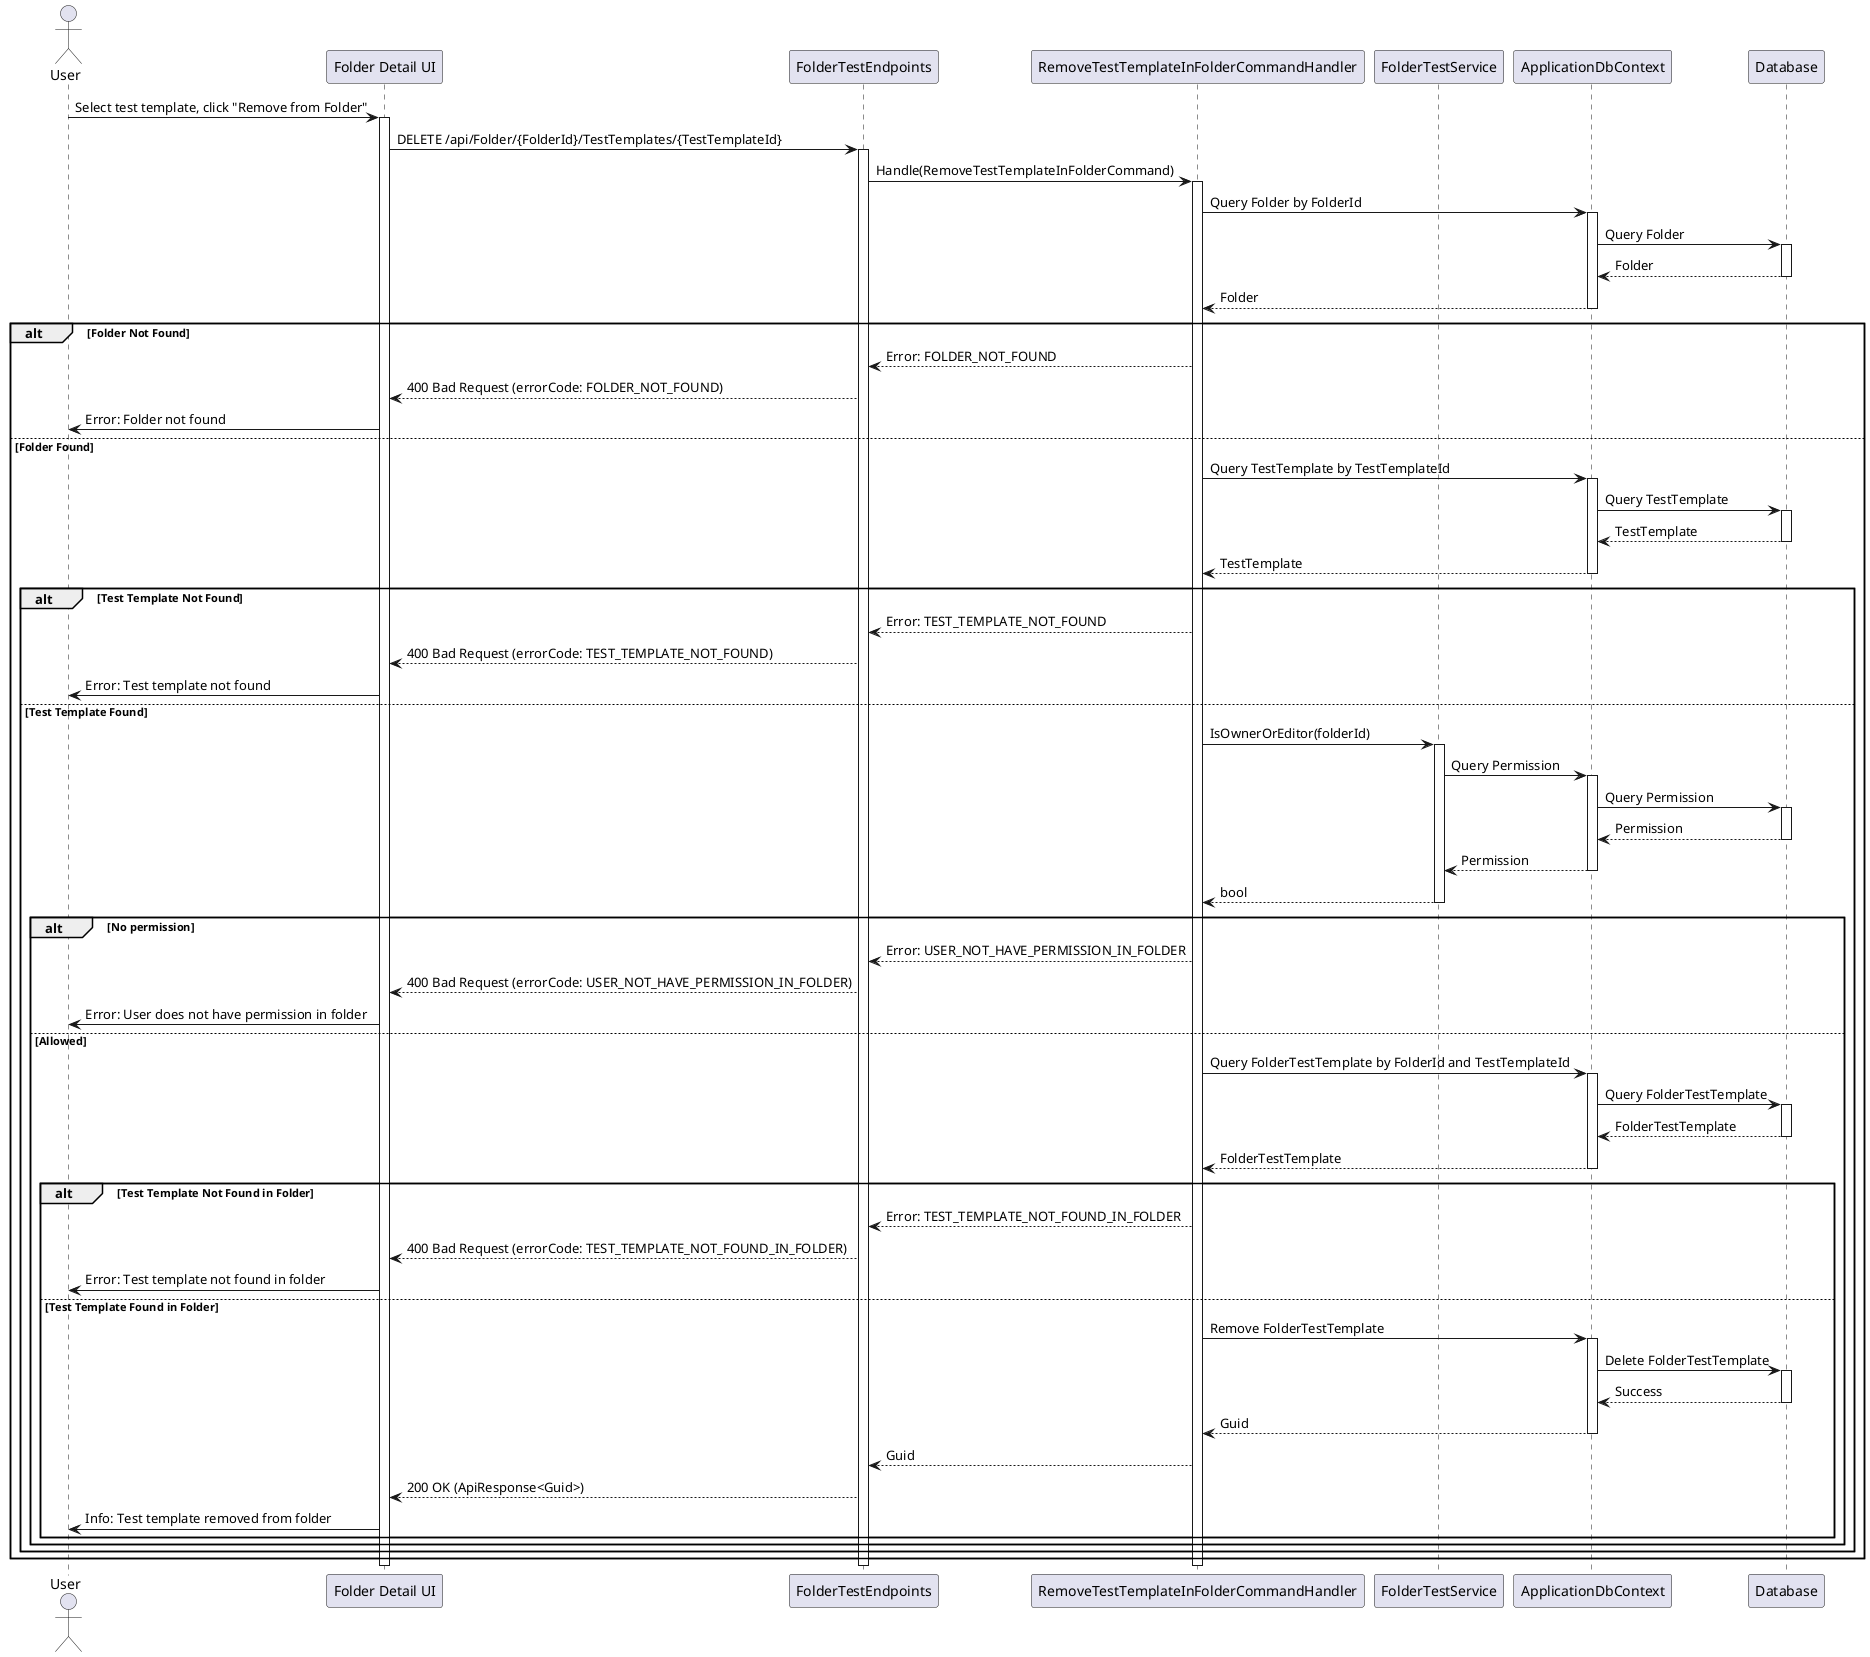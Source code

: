 @startuml
actor User
participant "Folder Detail UI" as UI
participant FolderTestEndpoints
participant RemoveTestTemplateInFolderCommandHandler as Handler
participant FolderTestService
participant ApplicationDbContext
participant Database

User -> UI : Select test template, click "Remove from Folder"
activate UI
UI -> FolderTestEndpoints : DELETE /api/Folder/{FolderId}/TestTemplates/{TestTemplateId}
activate FolderTestEndpoints
FolderTestEndpoints -> Handler : Handle(RemoveTestTemplateInFolderCommand)
activate Handler
Handler -> ApplicationDbContext : Query Folder by FolderId
activate ApplicationDbContext
ApplicationDbContext -> Database : Query Folder
activate Database
Database --> ApplicationDbContext : Folder
deactivate Database
ApplicationDbContext --> Handler : Folder
deactivate ApplicationDbContext
alt Folder Not Found
    Handler --> FolderTestEndpoints : Error: FOLDER_NOT_FOUND
    FolderTestEndpoints --> UI : 400 Bad Request (errorCode: FOLDER_NOT_FOUND)
    UI -> User : Error: Folder not found
else Folder Found
    Handler -> ApplicationDbContext : Query TestTemplate by TestTemplateId
    activate ApplicationDbContext
    ApplicationDbContext -> Database : Query TestTemplate
    activate Database
    Database --> ApplicationDbContext : TestTemplate
    deactivate Database
    ApplicationDbContext --> Handler : TestTemplate
    deactivate ApplicationDbContext
    alt Test Template Not Found
        Handler --> FolderTestEndpoints : Error: TEST_TEMPLATE_NOT_FOUND
        FolderTestEndpoints --> UI : 400 Bad Request (errorCode: TEST_TEMPLATE_NOT_FOUND)
        UI -> User : Error: Test template not found
    else Test Template Found
        Handler -> FolderTestService : IsOwnerOrEditor(folderId)
        activate FolderTestService
        FolderTestService -> ApplicationDbContext : Query Permission
        activate ApplicationDbContext
        ApplicationDbContext -> Database : Query Permission
        activate Database
        Database --> ApplicationDbContext : Permission
        deactivate Database
        ApplicationDbContext --> FolderTestService : Permission
        deactivate ApplicationDbContext
        FolderTestService --> Handler : bool
        deactivate FolderTestService
        alt No permission
            Handler --> FolderTestEndpoints : Error: USER_NOT_HAVE_PERMISSION_IN_FOLDER
            FolderTestEndpoints --> UI : 400 Bad Request (errorCode: USER_NOT_HAVE_PERMISSION_IN_FOLDER)
            UI -> User : Error: User does not have permission in folder
        else Allowed
            Handler -> ApplicationDbContext : Query FolderTestTemplate by FolderId and TestTemplateId
            activate ApplicationDbContext
            ApplicationDbContext -> Database : Query FolderTestTemplate
            activate Database
            Database --> ApplicationDbContext : FolderTestTemplate
            deactivate Database
            ApplicationDbContext --> Handler : FolderTestTemplate
            deactivate ApplicationDbContext
            alt Test Template Not Found in Folder
                Handler --> FolderTestEndpoints : Error: TEST_TEMPLATE_NOT_FOUND_IN_FOLDER
                FolderTestEndpoints --> UI : 400 Bad Request (errorCode: TEST_TEMPLATE_NOT_FOUND_IN_FOLDER)
                UI -> User : Error: Test template not found in folder
            else Test Template Found in Folder
                Handler -> ApplicationDbContext : Remove FolderTestTemplate
                activate ApplicationDbContext
                ApplicationDbContext -> Database : Delete FolderTestTemplate
                activate Database
                Database --> ApplicationDbContext : Success
                deactivate Database
                ApplicationDbContext --> Handler : Guid
                deactivate ApplicationDbContext
                Handler --> FolderTestEndpoints : Guid
                FolderTestEndpoints --> UI : 200 OK (ApiResponse<Guid>)
                UI -> User : Info: Test template removed from folder
            end
        end
    end
end
deactivate Handler
deactivate FolderTestEndpoints
deactivate UI
@enduml